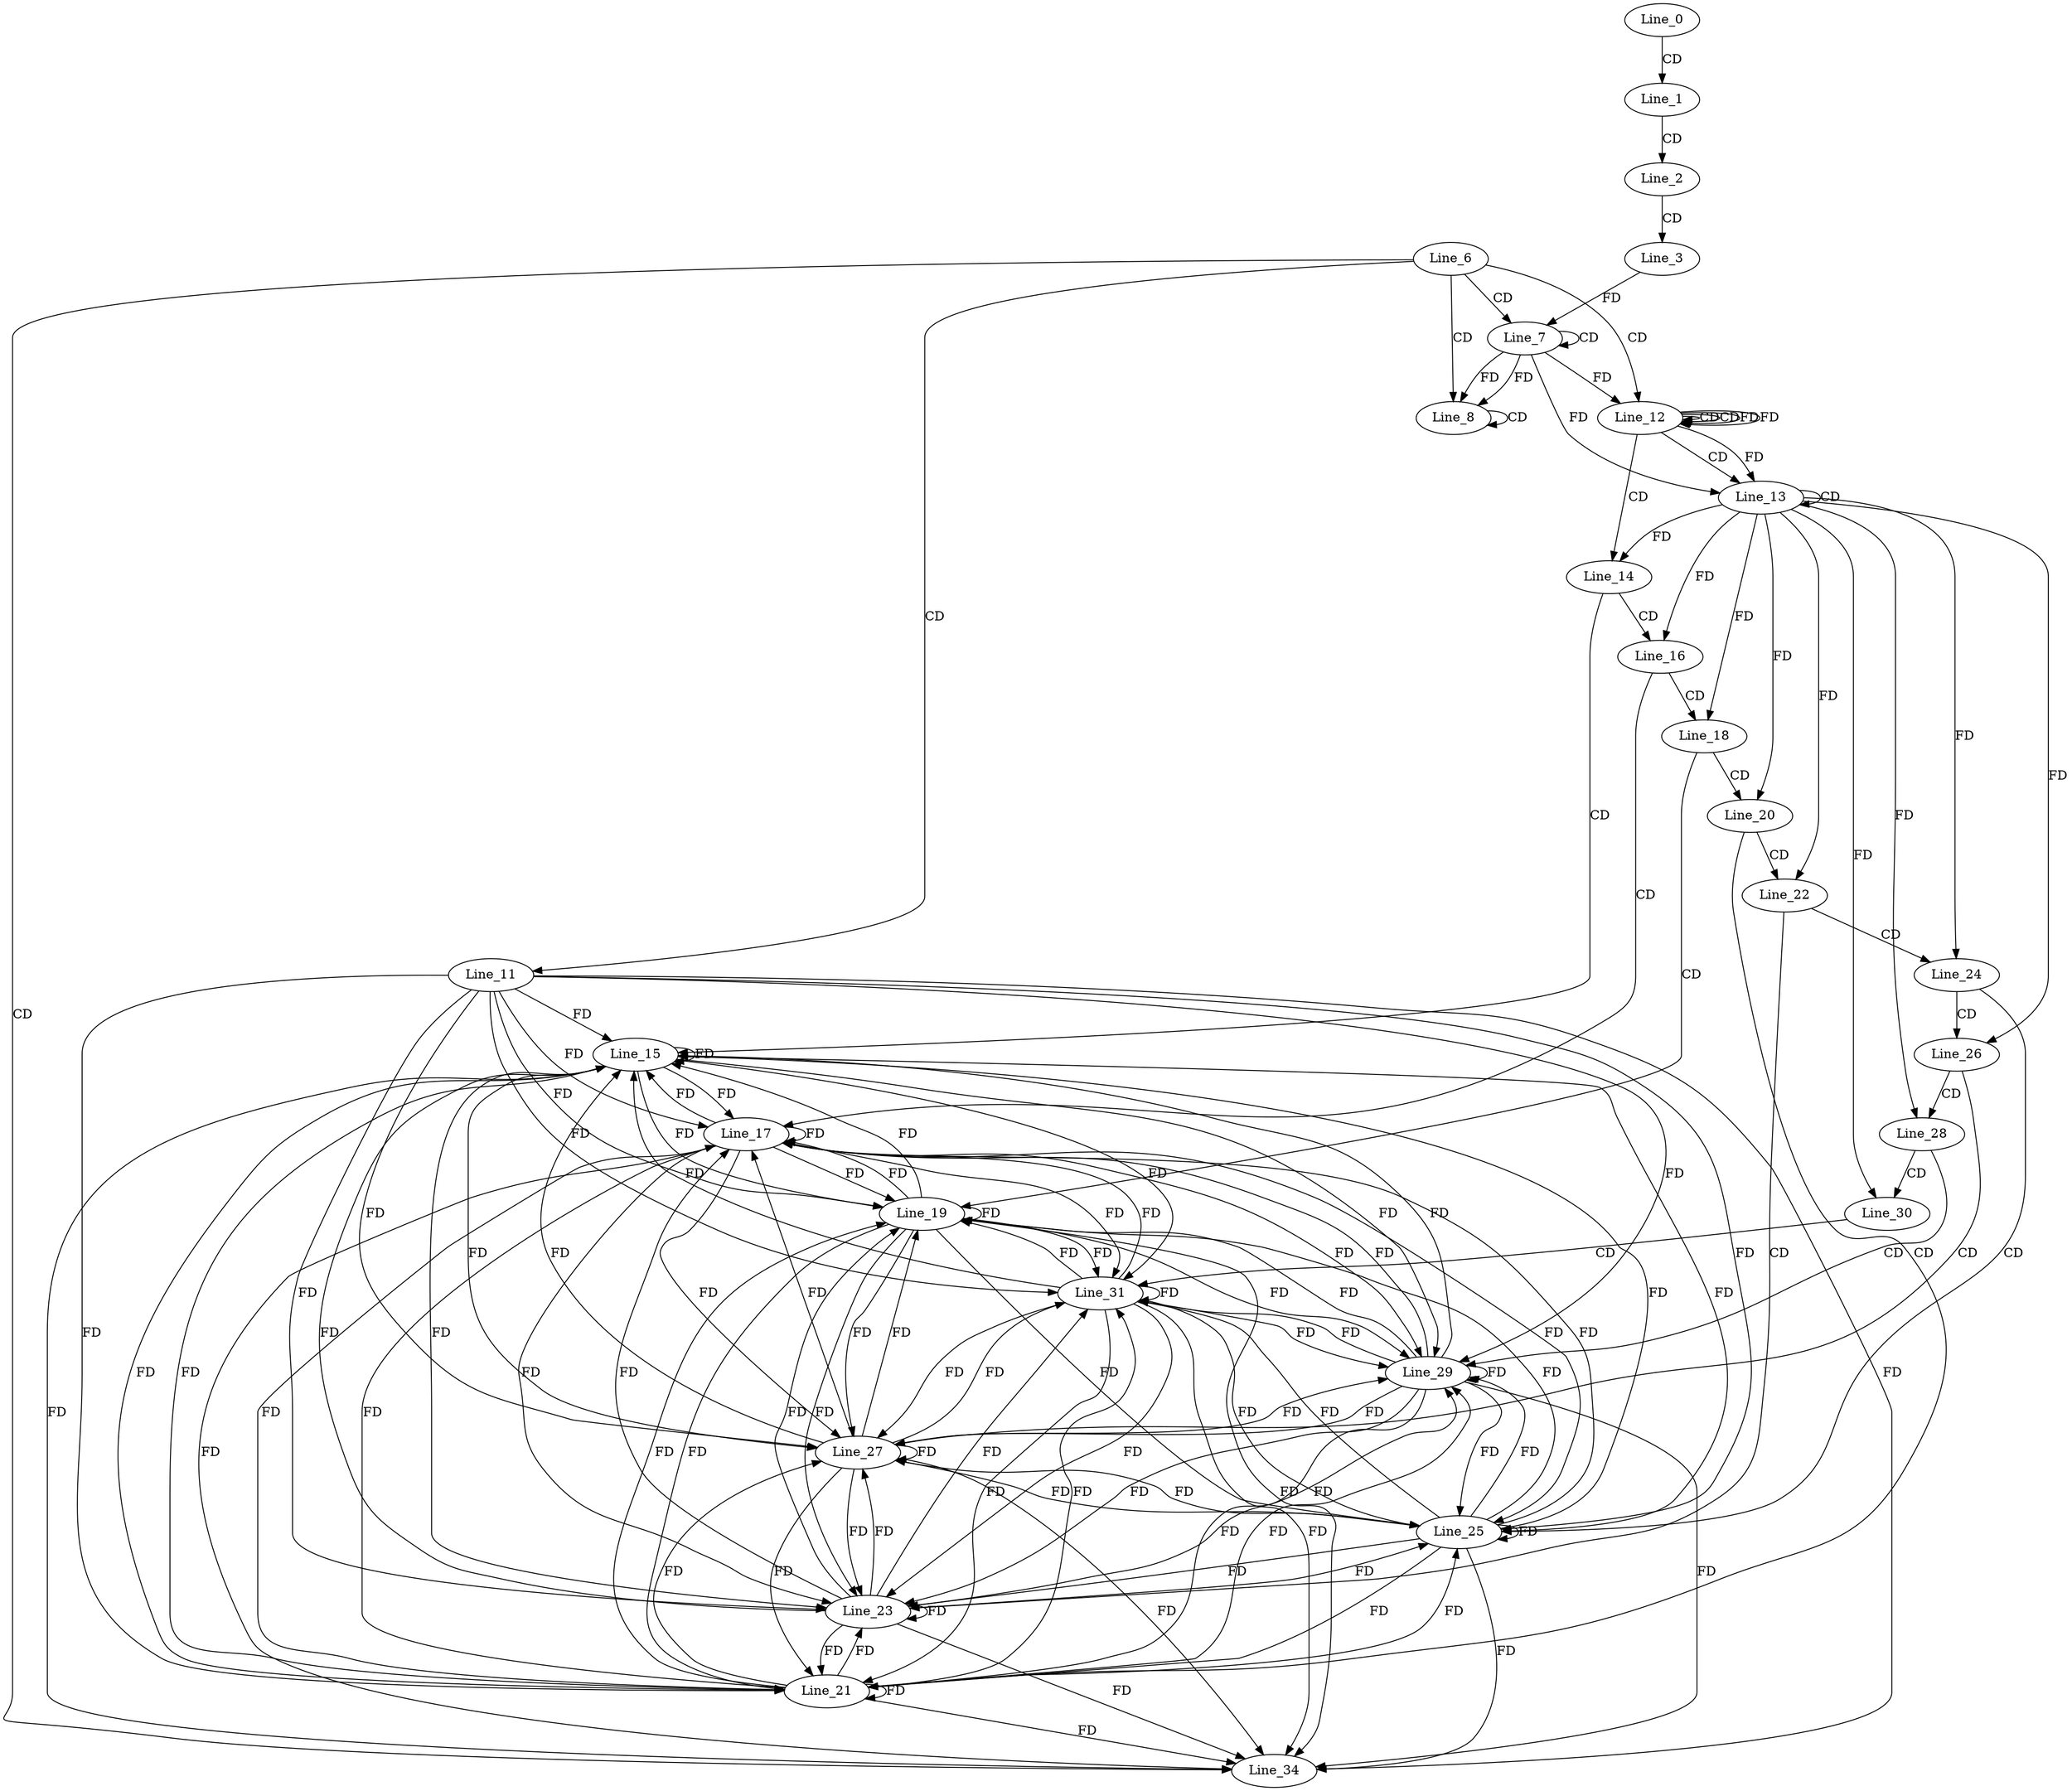 digraph G {
  Line_0;
  Line_1;
  Line_2;
  Line_3;
  Line_6;
  Line_7;
  Line_7;
  Line_8;
  Line_8;
  Line_11;
  Line_12;
  Line_12;
  Line_12;
  Line_12;
  Line_13;
  Line_13;
  Line_14;
  Line_15;
  Line_16;
  Line_17;
  Line_18;
  Line_19;
  Line_20;
  Line_21;
  Line_22;
  Line_23;
  Line_24;
  Line_25;
  Line_26;
  Line_27;
  Line_28;
  Line_29;
  Line_30;
  Line_31;
  Line_34;
  Line_0 -> Line_1 [ label="CD" ];
  Line_1 -> Line_2 [ label="CD" ];
  Line_2 -> Line_3 [ label="CD" ];
  Line_6 -> Line_7 [ label="CD" ];
  Line_7 -> Line_7 [ label="CD" ];
  Line_3 -> Line_7 [ label="FD" ];
  Line_6 -> Line_8 [ label="CD" ];
  Line_7 -> Line_8 [ label="FD" ];
  Line_8 -> Line_8 [ label="CD" ];
  Line_7 -> Line_8 [ label="FD" ];
  Line_6 -> Line_11 [ label="CD" ];
  Line_6 -> Line_12 [ label="CD" ];
  Line_12 -> Line_12 [ label="CD" ];
  Line_12 -> Line_12 [ label="CD" ];
  Line_7 -> Line_12 [ label="FD" ];
  Line_12 -> Line_12 [ label="FD" ];
  Line_12 -> Line_13 [ label="CD" ];
  Line_13 -> Line_13 [ label="CD" ];
  Line_7 -> Line_13 [ label="FD" ];
  Line_12 -> Line_13 [ label="FD" ];
  Line_12 -> Line_14 [ label="CD" ];
  Line_13 -> Line_14 [ label="FD" ];
  Line_14 -> Line_15 [ label="CD" ];
  Line_15 -> Line_15 [ label="FD" ];
  Line_11 -> Line_15 [ label="FD" ];
  Line_14 -> Line_16 [ label="CD" ];
  Line_13 -> Line_16 [ label="FD" ];
  Line_16 -> Line_17 [ label="CD" ];
  Line_15 -> Line_17 [ label="FD" ];
  Line_17 -> Line_17 [ label="FD" ];
  Line_11 -> Line_17 [ label="FD" ];
  Line_16 -> Line_18 [ label="CD" ];
  Line_13 -> Line_18 [ label="FD" ];
  Line_18 -> Line_19 [ label="CD" ];
  Line_15 -> Line_19 [ label="FD" ];
  Line_17 -> Line_19 [ label="FD" ];
  Line_19 -> Line_19 [ label="FD" ];
  Line_11 -> Line_19 [ label="FD" ];
  Line_18 -> Line_20 [ label="CD" ];
  Line_13 -> Line_20 [ label="FD" ];
  Line_20 -> Line_21 [ label="CD" ];
  Line_15 -> Line_21 [ label="FD" ];
  Line_17 -> Line_21 [ label="FD" ];
  Line_19 -> Line_21 [ label="FD" ];
  Line_21 -> Line_21 [ label="FD" ];
  Line_11 -> Line_21 [ label="FD" ];
  Line_20 -> Line_22 [ label="CD" ];
  Line_13 -> Line_22 [ label="FD" ];
  Line_22 -> Line_23 [ label="CD" ];
  Line_15 -> Line_23 [ label="FD" ];
  Line_17 -> Line_23 [ label="FD" ];
  Line_19 -> Line_23 [ label="FD" ];
  Line_21 -> Line_23 [ label="FD" ];
  Line_23 -> Line_23 [ label="FD" ];
  Line_11 -> Line_23 [ label="FD" ];
  Line_22 -> Line_24 [ label="CD" ];
  Line_13 -> Line_24 [ label="FD" ];
  Line_24 -> Line_25 [ label="CD" ];
  Line_15 -> Line_25 [ label="FD" ];
  Line_17 -> Line_25 [ label="FD" ];
  Line_19 -> Line_25 [ label="FD" ];
  Line_21 -> Line_25 [ label="FD" ];
  Line_23 -> Line_25 [ label="FD" ];
  Line_25 -> Line_25 [ label="FD" ];
  Line_11 -> Line_25 [ label="FD" ];
  Line_24 -> Line_26 [ label="CD" ];
  Line_13 -> Line_26 [ label="FD" ];
  Line_26 -> Line_27 [ label="CD" ];
  Line_15 -> Line_27 [ label="FD" ];
  Line_17 -> Line_27 [ label="FD" ];
  Line_19 -> Line_27 [ label="FD" ];
  Line_21 -> Line_27 [ label="FD" ];
  Line_23 -> Line_27 [ label="FD" ];
  Line_25 -> Line_27 [ label="FD" ];
  Line_27 -> Line_27 [ label="FD" ];
  Line_11 -> Line_27 [ label="FD" ];
  Line_26 -> Line_28 [ label="CD" ];
  Line_13 -> Line_28 [ label="FD" ];
  Line_28 -> Line_29 [ label="CD" ];
  Line_15 -> Line_29 [ label="FD" ];
  Line_17 -> Line_29 [ label="FD" ];
  Line_19 -> Line_29 [ label="FD" ];
  Line_21 -> Line_29 [ label="FD" ];
  Line_23 -> Line_29 [ label="FD" ];
  Line_25 -> Line_29 [ label="FD" ];
  Line_27 -> Line_29 [ label="FD" ];
  Line_29 -> Line_29 [ label="FD" ];
  Line_11 -> Line_29 [ label="FD" ];
  Line_28 -> Line_30 [ label="CD" ];
  Line_13 -> Line_30 [ label="FD" ];
  Line_30 -> Line_31 [ label="CD" ];
  Line_15 -> Line_31 [ label="FD" ];
  Line_17 -> Line_31 [ label="FD" ];
  Line_19 -> Line_31 [ label="FD" ];
  Line_21 -> Line_31 [ label="FD" ];
  Line_23 -> Line_31 [ label="FD" ];
  Line_25 -> Line_31 [ label="FD" ];
  Line_27 -> Line_31 [ label="FD" ];
  Line_29 -> Line_31 [ label="FD" ];
  Line_31 -> Line_31 [ label="FD" ];
  Line_11 -> Line_31 [ label="FD" ];
  Line_6 -> Line_34 [ label="CD" ];
  Line_15 -> Line_34 [ label="FD" ];
  Line_17 -> Line_34 [ label="FD" ];
  Line_19 -> Line_34 [ label="FD" ];
  Line_21 -> Line_34 [ label="FD" ];
  Line_23 -> Line_34 [ label="FD" ];
  Line_25 -> Line_34 [ label="FD" ];
  Line_27 -> Line_34 [ label="FD" ];
  Line_29 -> Line_34 [ label="FD" ];
  Line_31 -> Line_34 [ label="FD" ];
  Line_11 -> Line_34 [ label="FD" ];
  Line_12 -> Line_12 [ label="FD" ];
  Line_17 -> Line_15 [ label="FD" ];
  Line_19 -> Line_15 [ label="FD" ];
  Line_21 -> Line_15 [ label="FD" ];
  Line_23 -> Line_15 [ label="FD" ];
  Line_25 -> Line_15 [ label="FD" ];
  Line_27 -> Line_15 [ label="FD" ];
  Line_29 -> Line_15 [ label="FD" ];
  Line_31 -> Line_15 [ label="FD" ];
  Line_19 -> Line_17 [ label="FD" ];
  Line_21 -> Line_17 [ label="FD" ];
  Line_23 -> Line_17 [ label="FD" ];
  Line_25 -> Line_17 [ label="FD" ];
  Line_27 -> Line_17 [ label="FD" ];
  Line_29 -> Line_17 [ label="FD" ];
  Line_31 -> Line_17 [ label="FD" ];
  Line_21 -> Line_19 [ label="FD" ];
  Line_23 -> Line_19 [ label="FD" ];
  Line_25 -> Line_19 [ label="FD" ];
  Line_27 -> Line_19 [ label="FD" ];
  Line_29 -> Line_19 [ label="FD" ];
  Line_31 -> Line_19 [ label="FD" ];
  Line_23 -> Line_21 [ label="FD" ];
  Line_25 -> Line_21 [ label="FD" ];
  Line_27 -> Line_21 [ label="FD" ];
  Line_29 -> Line_21 [ label="FD" ];
  Line_31 -> Line_21 [ label="FD" ];
  Line_25 -> Line_23 [ label="FD" ];
  Line_27 -> Line_23 [ label="FD" ];
  Line_29 -> Line_23 [ label="FD" ];
  Line_31 -> Line_23 [ label="FD" ];
  Line_27 -> Line_25 [ label="FD" ];
  Line_29 -> Line_25 [ label="FD" ];
  Line_31 -> Line_25 [ label="FD" ];
  Line_29 -> Line_27 [ label="FD" ];
  Line_31 -> Line_27 [ label="FD" ];
  Line_31 -> Line_29 [ label="FD" ];
}
